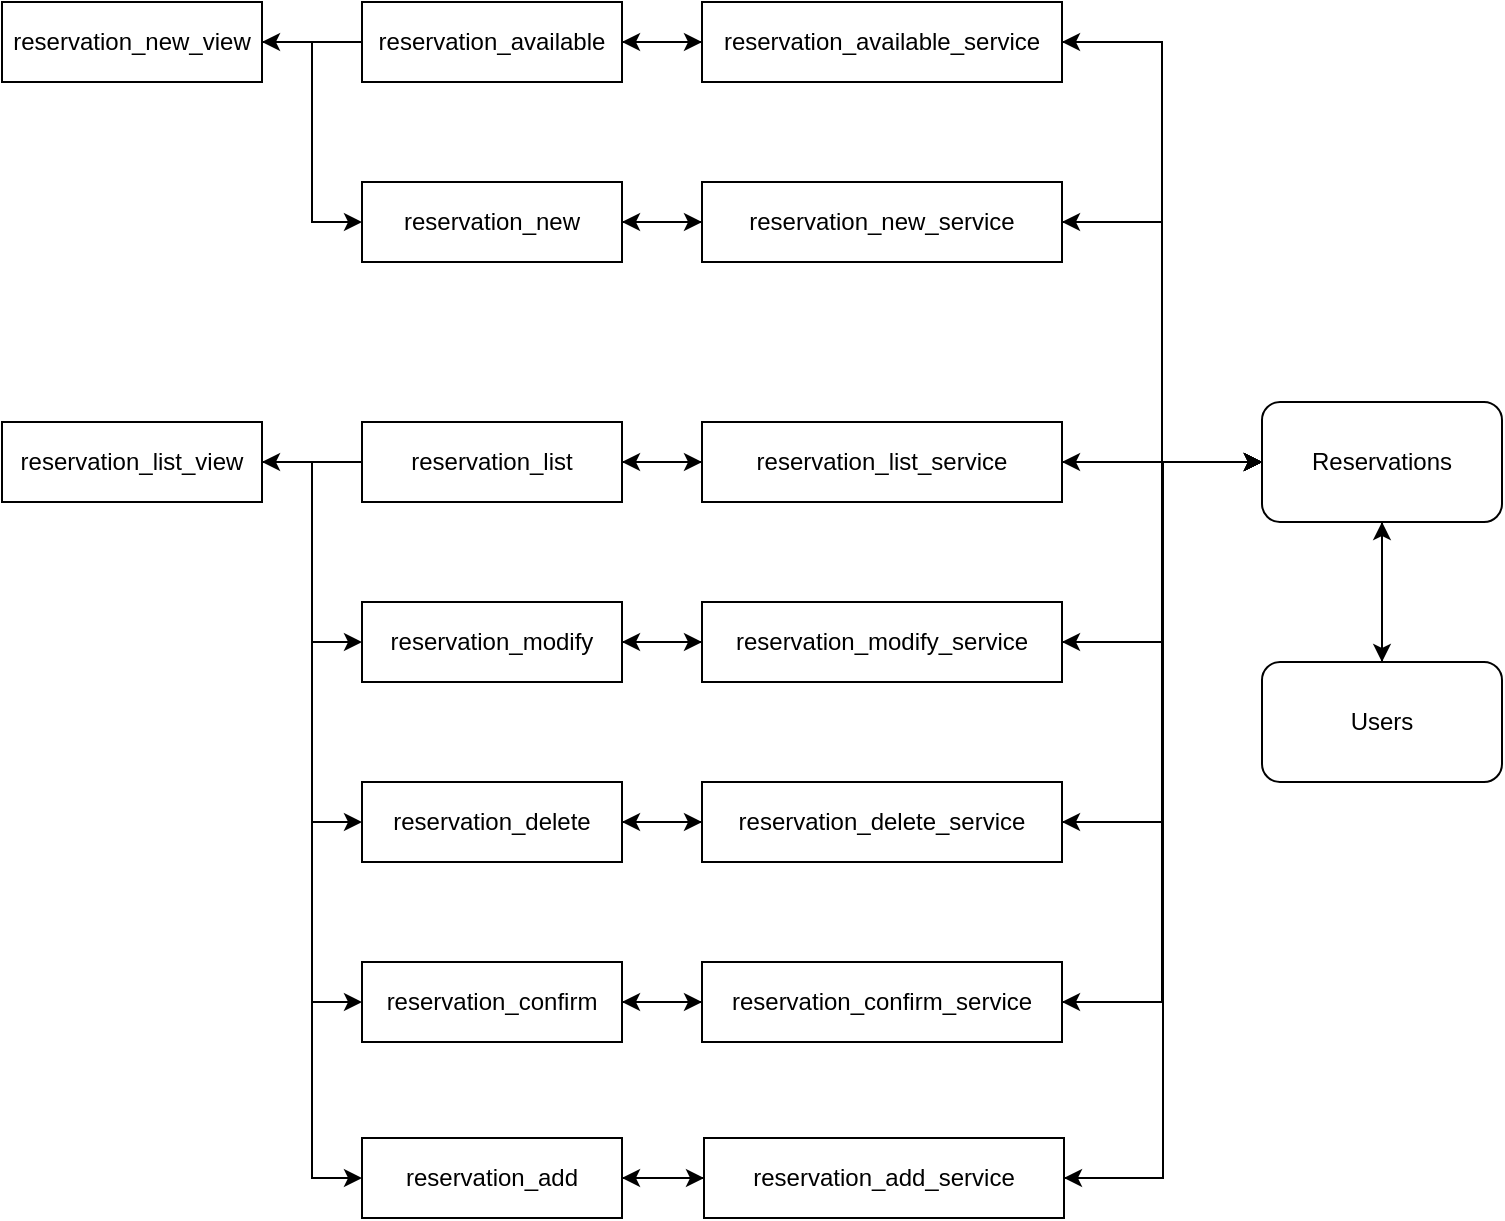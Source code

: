 <mxfile version="25.0.1">
  <diagram id="kgpKYQtTHZ0yAKxKKP6v" name="Page-1">
    <mxGraphModel dx="1186" dy="567" grid="1" gridSize="10" guides="1" tooltips="1" connect="1" arrows="1" fold="1" page="1" pageScale="1" pageWidth="850" pageHeight="1100" math="0" shadow="0">
      <root>
        <mxCell id="0" />
        <mxCell id="1" parent="0" />
        <mxCell id="78WzuV0Xj0HpfG79zMcz-18" style="edgeStyle=orthogonalEdgeStyle;rounded=0;orthogonalLoop=1;jettySize=auto;html=1;exitX=0;exitY=0.5;exitDx=0;exitDy=0;entryX=1;entryY=0.5;entryDx=0;entryDy=0;" edge="1" parent="1" source="3nuBFxr9cyL0pnOWT2aG-9" target="78WzuV0Xj0HpfG79zMcz-1">
          <mxGeometry relative="1" as="geometry" />
        </mxCell>
        <mxCell id="78WzuV0Xj0HpfG79zMcz-19" style="edgeStyle=orthogonalEdgeStyle;rounded=0;orthogonalLoop=1;jettySize=auto;html=1;exitX=1;exitY=0.5;exitDx=0;exitDy=0;entryX=0;entryY=0.5;entryDx=0;entryDy=0;" edge="1" parent="1" source="3nuBFxr9cyL0pnOWT2aG-9" target="78WzuV0Xj0HpfG79zMcz-2">
          <mxGeometry relative="1" as="geometry" />
        </mxCell>
        <mxCell id="3nuBFxr9cyL0pnOWT2aG-9" value="reservation_available" style="rounded=0;whiteSpace=wrap;html=1;" parent="1" vertex="1">
          <mxGeometry x="250" y="130" width="130" height="40" as="geometry" />
        </mxCell>
        <mxCell id="78WzuV0Xj0HpfG79zMcz-21" style="edgeStyle=orthogonalEdgeStyle;rounded=0;orthogonalLoop=1;jettySize=auto;html=1;exitX=1;exitY=0.5;exitDx=0;exitDy=0;entryX=0;entryY=0.5;entryDx=0;entryDy=0;" edge="1" parent="1" source="78WzuV0Xj0HpfG79zMcz-1" target="78WzuV0Xj0HpfG79zMcz-3">
          <mxGeometry relative="1" as="geometry" />
        </mxCell>
        <mxCell id="78WzuV0Xj0HpfG79zMcz-1" value="reservation_new_view" style="rounded=0;whiteSpace=wrap;html=1;" vertex="1" parent="1">
          <mxGeometry x="70" y="130" width="130" height="40" as="geometry" />
        </mxCell>
        <mxCell id="78WzuV0Xj0HpfG79zMcz-20" style="edgeStyle=orthogonalEdgeStyle;rounded=0;orthogonalLoop=1;jettySize=auto;html=1;exitX=0;exitY=0.5;exitDx=0;exitDy=0;" edge="1" parent="1" source="78WzuV0Xj0HpfG79zMcz-2">
          <mxGeometry relative="1" as="geometry">
            <mxPoint x="380" y="150" as="targetPoint" />
          </mxGeometry>
        </mxCell>
        <mxCell id="78WzuV0Xj0HpfG79zMcz-49" style="edgeStyle=orthogonalEdgeStyle;rounded=0;orthogonalLoop=1;jettySize=auto;html=1;exitX=1;exitY=0.5;exitDx=0;exitDy=0;entryX=0;entryY=0.5;entryDx=0;entryDy=0;" edge="1" parent="1" source="78WzuV0Xj0HpfG79zMcz-2" target="78WzuV0Xj0HpfG79zMcz-41">
          <mxGeometry relative="1" as="geometry" />
        </mxCell>
        <mxCell id="78WzuV0Xj0HpfG79zMcz-2" value="reservation_available_service" style="rounded=0;whiteSpace=wrap;html=1;" vertex="1" parent="1">
          <mxGeometry x="420" y="130" width="180" height="40" as="geometry" />
        </mxCell>
        <mxCell id="78WzuV0Xj0HpfG79zMcz-22" style="edgeStyle=orthogonalEdgeStyle;rounded=0;orthogonalLoop=1;jettySize=auto;html=1;exitX=1;exitY=0.5;exitDx=0;exitDy=0;entryX=0;entryY=0.5;entryDx=0;entryDy=0;" edge="1" parent="1" source="78WzuV0Xj0HpfG79zMcz-3" target="78WzuV0Xj0HpfG79zMcz-5">
          <mxGeometry relative="1" as="geometry" />
        </mxCell>
        <mxCell id="78WzuV0Xj0HpfG79zMcz-3" value="reservation_new" style="rounded=0;whiteSpace=wrap;html=1;" vertex="1" parent="1">
          <mxGeometry x="250" y="220" width="130" height="40" as="geometry" />
        </mxCell>
        <mxCell id="78WzuV0Xj0HpfG79zMcz-23" style="edgeStyle=orthogonalEdgeStyle;rounded=0;orthogonalLoop=1;jettySize=auto;html=1;exitX=0;exitY=0.5;exitDx=0;exitDy=0;" edge="1" parent="1" source="78WzuV0Xj0HpfG79zMcz-5">
          <mxGeometry relative="1" as="geometry">
            <mxPoint x="380" y="240" as="targetPoint" />
          </mxGeometry>
        </mxCell>
        <mxCell id="78WzuV0Xj0HpfG79zMcz-47" style="edgeStyle=orthogonalEdgeStyle;rounded=0;orthogonalLoop=1;jettySize=auto;html=1;exitX=1;exitY=0.5;exitDx=0;exitDy=0;entryX=0;entryY=0.5;entryDx=0;entryDy=0;" edge="1" parent="1" source="78WzuV0Xj0HpfG79zMcz-5" target="78WzuV0Xj0HpfG79zMcz-41">
          <mxGeometry relative="1" as="geometry" />
        </mxCell>
        <mxCell id="78WzuV0Xj0HpfG79zMcz-5" value="reservation_new_service" style="rounded=0;whiteSpace=wrap;html=1;" vertex="1" parent="1">
          <mxGeometry x="420" y="220" width="180" height="40" as="geometry" />
        </mxCell>
        <mxCell id="78WzuV0Xj0HpfG79zMcz-28" style="edgeStyle=orthogonalEdgeStyle;rounded=0;orthogonalLoop=1;jettySize=auto;html=1;exitX=1;exitY=0.5;exitDx=0;exitDy=0;entryX=0;entryY=0.5;entryDx=0;entryDy=0;" edge="1" parent="1" source="78WzuV0Xj0HpfG79zMcz-6" target="78WzuV0Xj0HpfG79zMcz-9">
          <mxGeometry relative="1" as="geometry" />
        </mxCell>
        <mxCell id="78WzuV0Xj0HpfG79zMcz-30" style="edgeStyle=orthogonalEdgeStyle;rounded=0;orthogonalLoop=1;jettySize=auto;html=1;exitX=1;exitY=0.5;exitDx=0;exitDy=0;entryX=0;entryY=0.5;entryDx=0;entryDy=0;" edge="1" parent="1" source="78WzuV0Xj0HpfG79zMcz-6" target="78WzuV0Xj0HpfG79zMcz-11">
          <mxGeometry relative="1" as="geometry" />
        </mxCell>
        <mxCell id="78WzuV0Xj0HpfG79zMcz-31" style="edgeStyle=orthogonalEdgeStyle;rounded=0;orthogonalLoop=1;jettySize=auto;html=1;exitX=1;exitY=0.5;exitDx=0;exitDy=0;entryX=0;entryY=0.5;entryDx=0;entryDy=0;" edge="1" parent="1" source="78WzuV0Xj0HpfG79zMcz-6" target="78WzuV0Xj0HpfG79zMcz-13">
          <mxGeometry relative="1" as="geometry" />
        </mxCell>
        <mxCell id="78WzuV0Xj0HpfG79zMcz-32" style="edgeStyle=orthogonalEdgeStyle;rounded=0;orthogonalLoop=1;jettySize=auto;html=1;exitX=1;exitY=0.5;exitDx=0;exitDy=0;entryX=0;entryY=0.5;entryDx=0;entryDy=0;" edge="1" parent="1" source="78WzuV0Xj0HpfG79zMcz-6" target="78WzuV0Xj0HpfG79zMcz-15">
          <mxGeometry relative="1" as="geometry" />
        </mxCell>
        <mxCell id="78WzuV0Xj0HpfG79zMcz-6" value="reservation_list_view" style="rounded=0;whiteSpace=wrap;html=1;" vertex="1" parent="1">
          <mxGeometry x="70" y="340" width="130" height="40" as="geometry" />
        </mxCell>
        <mxCell id="78WzuV0Xj0HpfG79zMcz-24" style="edgeStyle=orthogonalEdgeStyle;rounded=0;orthogonalLoop=1;jettySize=auto;html=1;exitX=0;exitY=0.5;exitDx=0;exitDy=0;entryX=1;entryY=0.5;entryDx=0;entryDy=0;" edge="1" parent="1" source="78WzuV0Xj0HpfG79zMcz-7" target="78WzuV0Xj0HpfG79zMcz-6">
          <mxGeometry relative="1" as="geometry" />
        </mxCell>
        <mxCell id="78WzuV0Xj0HpfG79zMcz-25" style="edgeStyle=orthogonalEdgeStyle;rounded=0;orthogonalLoop=1;jettySize=auto;html=1;exitX=1;exitY=0.5;exitDx=0;exitDy=0;entryX=1;entryY=0.5;entryDx=0;entryDy=0;" edge="1" parent="1" source="78WzuV0Xj0HpfG79zMcz-7" target="78WzuV0Xj0HpfG79zMcz-7">
          <mxGeometry relative="1" as="geometry" />
        </mxCell>
        <mxCell id="78WzuV0Xj0HpfG79zMcz-26" style="edgeStyle=orthogonalEdgeStyle;rounded=0;orthogonalLoop=1;jettySize=auto;html=1;exitX=1;exitY=0.5;exitDx=0;exitDy=0;entryX=0;entryY=0.5;entryDx=0;entryDy=0;" edge="1" parent="1" source="78WzuV0Xj0HpfG79zMcz-7" target="78WzuV0Xj0HpfG79zMcz-8">
          <mxGeometry relative="1" as="geometry" />
        </mxCell>
        <mxCell id="78WzuV0Xj0HpfG79zMcz-7" value="reservation_list" style="rounded=0;whiteSpace=wrap;html=1;" vertex="1" parent="1">
          <mxGeometry x="250" y="340" width="130" height="40" as="geometry" />
        </mxCell>
        <mxCell id="78WzuV0Xj0HpfG79zMcz-27" style="edgeStyle=orthogonalEdgeStyle;rounded=0;orthogonalLoop=1;jettySize=auto;html=1;exitX=0;exitY=0.5;exitDx=0;exitDy=0;" edge="1" parent="1" source="78WzuV0Xj0HpfG79zMcz-8">
          <mxGeometry relative="1" as="geometry">
            <mxPoint x="380" y="360" as="targetPoint" />
          </mxGeometry>
        </mxCell>
        <mxCell id="78WzuV0Xj0HpfG79zMcz-46" style="edgeStyle=orthogonalEdgeStyle;rounded=0;orthogonalLoop=1;jettySize=auto;html=1;exitX=1;exitY=0.5;exitDx=0;exitDy=0;" edge="1" parent="1" source="78WzuV0Xj0HpfG79zMcz-8">
          <mxGeometry relative="1" as="geometry">
            <mxPoint x="700" y="360" as="targetPoint" />
          </mxGeometry>
        </mxCell>
        <mxCell id="78WzuV0Xj0HpfG79zMcz-8" value="reservation_list_service" style="rounded=0;whiteSpace=wrap;html=1;" vertex="1" parent="1">
          <mxGeometry x="420" y="340" width="180" height="40" as="geometry" />
        </mxCell>
        <mxCell id="78WzuV0Xj0HpfG79zMcz-29" style="edgeStyle=orthogonalEdgeStyle;rounded=0;orthogonalLoop=1;jettySize=auto;html=1;exitX=1;exitY=0.5;exitDx=0;exitDy=0;entryX=0;entryY=0.5;entryDx=0;entryDy=0;" edge="1" parent="1" source="78WzuV0Xj0HpfG79zMcz-9" target="78WzuV0Xj0HpfG79zMcz-10">
          <mxGeometry relative="1" as="geometry" />
        </mxCell>
        <mxCell id="78WzuV0Xj0HpfG79zMcz-9" value="reservation_modify" style="rounded=0;whiteSpace=wrap;html=1;" vertex="1" parent="1">
          <mxGeometry x="250" y="430" width="130" height="40" as="geometry" />
        </mxCell>
        <mxCell id="78WzuV0Xj0HpfG79zMcz-33" style="edgeStyle=orthogonalEdgeStyle;rounded=0;orthogonalLoop=1;jettySize=auto;html=1;exitX=0;exitY=0.5;exitDx=0;exitDy=0;entryX=1;entryY=0.5;entryDx=0;entryDy=0;" edge="1" parent="1" source="78WzuV0Xj0HpfG79zMcz-10" target="78WzuV0Xj0HpfG79zMcz-9">
          <mxGeometry relative="1" as="geometry" />
        </mxCell>
        <mxCell id="78WzuV0Xj0HpfG79zMcz-45" style="edgeStyle=orthogonalEdgeStyle;rounded=0;orthogonalLoop=1;jettySize=auto;html=1;exitX=1;exitY=0.5;exitDx=0;exitDy=0;entryX=0;entryY=0.5;entryDx=0;entryDy=0;" edge="1" parent="1" source="78WzuV0Xj0HpfG79zMcz-10" target="78WzuV0Xj0HpfG79zMcz-41">
          <mxGeometry relative="1" as="geometry" />
        </mxCell>
        <mxCell id="78WzuV0Xj0HpfG79zMcz-10" value="reservation_modify_service" style="rounded=0;whiteSpace=wrap;html=1;" vertex="1" parent="1">
          <mxGeometry x="420" y="430" width="180" height="40" as="geometry" />
        </mxCell>
        <mxCell id="78WzuV0Xj0HpfG79zMcz-34" style="edgeStyle=orthogonalEdgeStyle;rounded=0;orthogonalLoop=1;jettySize=auto;html=1;exitX=1;exitY=0.5;exitDx=0;exitDy=0;entryX=0;entryY=0.5;entryDx=0;entryDy=0;" edge="1" parent="1" source="78WzuV0Xj0HpfG79zMcz-11" target="78WzuV0Xj0HpfG79zMcz-12">
          <mxGeometry relative="1" as="geometry" />
        </mxCell>
        <mxCell id="78WzuV0Xj0HpfG79zMcz-11" value="reservation_delete" style="rounded=0;whiteSpace=wrap;html=1;" vertex="1" parent="1">
          <mxGeometry x="250" y="520" width="130" height="40" as="geometry" />
        </mxCell>
        <mxCell id="78WzuV0Xj0HpfG79zMcz-40" style="edgeStyle=orthogonalEdgeStyle;rounded=0;orthogonalLoop=1;jettySize=auto;html=1;exitX=0;exitY=0.5;exitDx=0;exitDy=0;entryX=1;entryY=0.5;entryDx=0;entryDy=0;" edge="1" parent="1" source="78WzuV0Xj0HpfG79zMcz-12" target="78WzuV0Xj0HpfG79zMcz-11">
          <mxGeometry relative="1" as="geometry" />
        </mxCell>
        <mxCell id="78WzuV0Xj0HpfG79zMcz-44" style="edgeStyle=orthogonalEdgeStyle;rounded=0;orthogonalLoop=1;jettySize=auto;html=1;exitX=1;exitY=0.5;exitDx=0;exitDy=0;entryX=0;entryY=0.5;entryDx=0;entryDy=0;" edge="1" parent="1" source="78WzuV0Xj0HpfG79zMcz-12" target="78WzuV0Xj0HpfG79zMcz-41">
          <mxGeometry relative="1" as="geometry" />
        </mxCell>
        <mxCell id="78WzuV0Xj0HpfG79zMcz-12" value="reservation_delete_service" style="rounded=0;whiteSpace=wrap;html=1;" vertex="1" parent="1">
          <mxGeometry x="420" y="520" width="180" height="40" as="geometry" />
        </mxCell>
        <mxCell id="78WzuV0Xj0HpfG79zMcz-35" style="edgeStyle=orthogonalEdgeStyle;rounded=0;orthogonalLoop=1;jettySize=auto;html=1;exitX=1;exitY=0.5;exitDx=0;exitDy=0;entryX=0;entryY=0.5;entryDx=0;entryDy=0;" edge="1" parent="1" source="78WzuV0Xj0HpfG79zMcz-13" target="78WzuV0Xj0HpfG79zMcz-14">
          <mxGeometry relative="1" as="geometry" />
        </mxCell>
        <mxCell id="78WzuV0Xj0HpfG79zMcz-13" value="reservation_confirm" style="rounded=0;whiteSpace=wrap;html=1;" vertex="1" parent="1">
          <mxGeometry x="250" y="610" width="130" height="40" as="geometry" />
        </mxCell>
        <mxCell id="78WzuV0Xj0HpfG79zMcz-39" style="edgeStyle=orthogonalEdgeStyle;rounded=0;orthogonalLoop=1;jettySize=auto;html=1;exitX=0;exitY=0.5;exitDx=0;exitDy=0;" edge="1" parent="1" source="78WzuV0Xj0HpfG79zMcz-14">
          <mxGeometry relative="1" as="geometry">
            <mxPoint x="380" y="630" as="targetPoint" />
          </mxGeometry>
        </mxCell>
        <mxCell id="78WzuV0Xj0HpfG79zMcz-43" style="edgeStyle=orthogonalEdgeStyle;rounded=0;orthogonalLoop=1;jettySize=auto;html=1;exitX=1;exitY=0.5;exitDx=0;exitDy=0;entryX=0;entryY=0.5;entryDx=0;entryDy=0;" edge="1" parent="1" source="78WzuV0Xj0HpfG79zMcz-14" target="78WzuV0Xj0HpfG79zMcz-41">
          <mxGeometry relative="1" as="geometry" />
        </mxCell>
        <mxCell id="78WzuV0Xj0HpfG79zMcz-14" value="reservation_confirm_service" style="rounded=0;whiteSpace=wrap;html=1;" vertex="1" parent="1">
          <mxGeometry x="420" y="610" width="180" height="40" as="geometry" />
        </mxCell>
        <mxCell id="78WzuV0Xj0HpfG79zMcz-37" style="edgeStyle=orthogonalEdgeStyle;rounded=0;orthogonalLoop=1;jettySize=auto;html=1;exitX=1;exitY=0.5;exitDx=0;exitDy=0;entryX=0;entryY=0.5;entryDx=0;entryDy=0;" edge="1" parent="1" source="78WzuV0Xj0HpfG79zMcz-15" target="78WzuV0Xj0HpfG79zMcz-16">
          <mxGeometry relative="1" as="geometry" />
        </mxCell>
        <mxCell id="78WzuV0Xj0HpfG79zMcz-15" value="reservation_add" style="rounded=0;whiteSpace=wrap;html=1;" vertex="1" parent="1">
          <mxGeometry x="250" y="698" width="130" height="40" as="geometry" />
        </mxCell>
        <mxCell id="78WzuV0Xj0HpfG79zMcz-38" style="edgeStyle=orthogonalEdgeStyle;rounded=0;orthogonalLoop=1;jettySize=auto;html=1;exitX=0;exitY=0.5;exitDx=0;exitDy=0;entryX=1;entryY=0.5;entryDx=0;entryDy=0;" edge="1" parent="1" source="78WzuV0Xj0HpfG79zMcz-16" target="78WzuV0Xj0HpfG79zMcz-15">
          <mxGeometry relative="1" as="geometry" />
        </mxCell>
        <mxCell id="78WzuV0Xj0HpfG79zMcz-42" style="edgeStyle=orthogonalEdgeStyle;rounded=0;orthogonalLoop=1;jettySize=auto;html=1;exitX=1;exitY=0.5;exitDx=0;exitDy=0;entryX=0;entryY=0.5;entryDx=0;entryDy=0;" edge="1" parent="1" source="78WzuV0Xj0HpfG79zMcz-16" target="78WzuV0Xj0HpfG79zMcz-41">
          <mxGeometry relative="1" as="geometry" />
        </mxCell>
        <mxCell id="78WzuV0Xj0HpfG79zMcz-16" value="reservation_add_service" style="rounded=0;whiteSpace=wrap;html=1;" vertex="1" parent="1">
          <mxGeometry x="421" y="698" width="180" height="40" as="geometry" />
        </mxCell>
        <mxCell id="78WzuV0Xj0HpfG79zMcz-50" style="edgeStyle=orthogonalEdgeStyle;rounded=0;orthogonalLoop=1;jettySize=auto;html=1;exitX=0;exitY=0.5;exitDx=0;exitDy=0;entryX=1;entryY=0.5;entryDx=0;entryDy=0;" edge="1" parent="1" source="78WzuV0Xj0HpfG79zMcz-41" target="78WzuV0Xj0HpfG79zMcz-8">
          <mxGeometry relative="1" as="geometry" />
        </mxCell>
        <mxCell id="78WzuV0Xj0HpfG79zMcz-51" style="edgeStyle=orthogonalEdgeStyle;rounded=0;orthogonalLoop=1;jettySize=auto;html=1;exitX=0;exitY=0.5;exitDx=0;exitDy=0;entryX=1;entryY=0.5;entryDx=0;entryDy=0;" edge="1" parent="1" source="78WzuV0Xj0HpfG79zMcz-41" target="78WzuV0Xj0HpfG79zMcz-5">
          <mxGeometry relative="1" as="geometry" />
        </mxCell>
        <mxCell id="78WzuV0Xj0HpfG79zMcz-52" style="edgeStyle=orthogonalEdgeStyle;rounded=0;orthogonalLoop=1;jettySize=auto;html=1;exitX=0;exitY=0.5;exitDx=0;exitDy=0;entryX=1;entryY=0.5;entryDx=0;entryDy=0;" edge="1" parent="1" source="78WzuV0Xj0HpfG79zMcz-41" target="78WzuV0Xj0HpfG79zMcz-2">
          <mxGeometry relative="1" as="geometry" />
        </mxCell>
        <mxCell id="78WzuV0Xj0HpfG79zMcz-53" style="edgeStyle=orthogonalEdgeStyle;rounded=0;orthogonalLoop=1;jettySize=auto;html=1;exitX=0;exitY=0.5;exitDx=0;exitDy=0;entryX=1;entryY=0.5;entryDx=0;entryDy=0;" edge="1" parent="1" source="78WzuV0Xj0HpfG79zMcz-41" target="78WzuV0Xj0HpfG79zMcz-10">
          <mxGeometry relative="1" as="geometry" />
        </mxCell>
        <mxCell id="78WzuV0Xj0HpfG79zMcz-54" style="edgeStyle=orthogonalEdgeStyle;rounded=0;orthogonalLoop=1;jettySize=auto;html=1;exitX=0;exitY=0.5;exitDx=0;exitDy=0;entryX=1;entryY=0.5;entryDx=0;entryDy=0;" edge="1" parent="1" source="78WzuV0Xj0HpfG79zMcz-41" target="78WzuV0Xj0HpfG79zMcz-12">
          <mxGeometry relative="1" as="geometry" />
        </mxCell>
        <mxCell id="78WzuV0Xj0HpfG79zMcz-55" style="edgeStyle=orthogonalEdgeStyle;rounded=0;orthogonalLoop=1;jettySize=auto;html=1;exitX=0;exitY=0.5;exitDx=0;exitDy=0;entryX=1;entryY=0.5;entryDx=0;entryDy=0;" edge="1" parent="1" source="78WzuV0Xj0HpfG79zMcz-41" target="78WzuV0Xj0HpfG79zMcz-14">
          <mxGeometry relative="1" as="geometry" />
        </mxCell>
        <mxCell id="78WzuV0Xj0HpfG79zMcz-56" style="edgeStyle=orthogonalEdgeStyle;rounded=0;orthogonalLoop=1;jettySize=auto;html=1;exitX=0;exitY=0.5;exitDx=0;exitDy=0;entryX=1;entryY=0.5;entryDx=0;entryDy=0;" edge="1" parent="1" source="78WzuV0Xj0HpfG79zMcz-41" target="78WzuV0Xj0HpfG79zMcz-16">
          <mxGeometry relative="1" as="geometry" />
        </mxCell>
        <mxCell id="78WzuV0Xj0HpfG79zMcz-58" style="edgeStyle=orthogonalEdgeStyle;rounded=0;orthogonalLoop=1;jettySize=auto;html=1;exitX=0.5;exitY=1;exitDx=0;exitDy=0;entryX=0.5;entryY=0;entryDx=0;entryDy=0;" edge="1" parent="1" source="78WzuV0Xj0HpfG79zMcz-41" target="78WzuV0Xj0HpfG79zMcz-57">
          <mxGeometry relative="1" as="geometry" />
        </mxCell>
        <mxCell id="78WzuV0Xj0HpfG79zMcz-41" value="Reservations" style="rounded=1;whiteSpace=wrap;html=1;" vertex="1" parent="1">
          <mxGeometry x="700" y="330" width="120" height="60" as="geometry" />
        </mxCell>
        <mxCell id="78WzuV0Xj0HpfG79zMcz-59" style="edgeStyle=orthogonalEdgeStyle;rounded=0;orthogonalLoop=1;jettySize=auto;html=1;exitX=0.5;exitY=0;exitDx=0;exitDy=0;entryX=0.5;entryY=1;entryDx=0;entryDy=0;" edge="1" parent="1" source="78WzuV0Xj0HpfG79zMcz-57" target="78WzuV0Xj0HpfG79zMcz-41">
          <mxGeometry relative="1" as="geometry" />
        </mxCell>
        <mxCell id="78WzuV0Xj0HpfG79zMcz-57" value="Users" style="rounded=1;whiteSpace=wrap;html=1;" vertex="1" parent="1">
          <mxGeometry x="700" y="460" width="120" height="60" as="geometry" />
        </mxCell>
      </root>
    </mxGraphModel>
  </diagram>
</mxfile>
